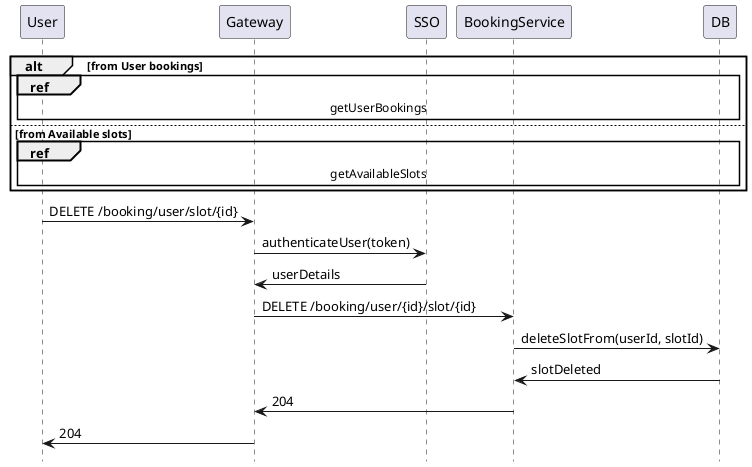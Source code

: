 @startuml
hide footbox

alt from User bookings
ref over User, Gateway, SSO, BookingService, DB
    getUserBookings
end ref

else from Available slots
ref over User, Gateway, SSO, BookingService, DB
    getAvailableSlots
end ref
end
    User -> Gateway: DELETE /booking/user/slot/{id}
    Gateway -> SSO: authenticateUser(token)
    SSO -> Gateway: userDetails
    Gateway -> BookingService: DELETE /booking/user/{id}/slot/{id}
    BookingService -> DB: deleteSlotFrom(userId, slotId)
    DB -> BookingService: slotDeleted
    BookingService -> Gateway: 204
    Gateway -> User: 204

@enduml